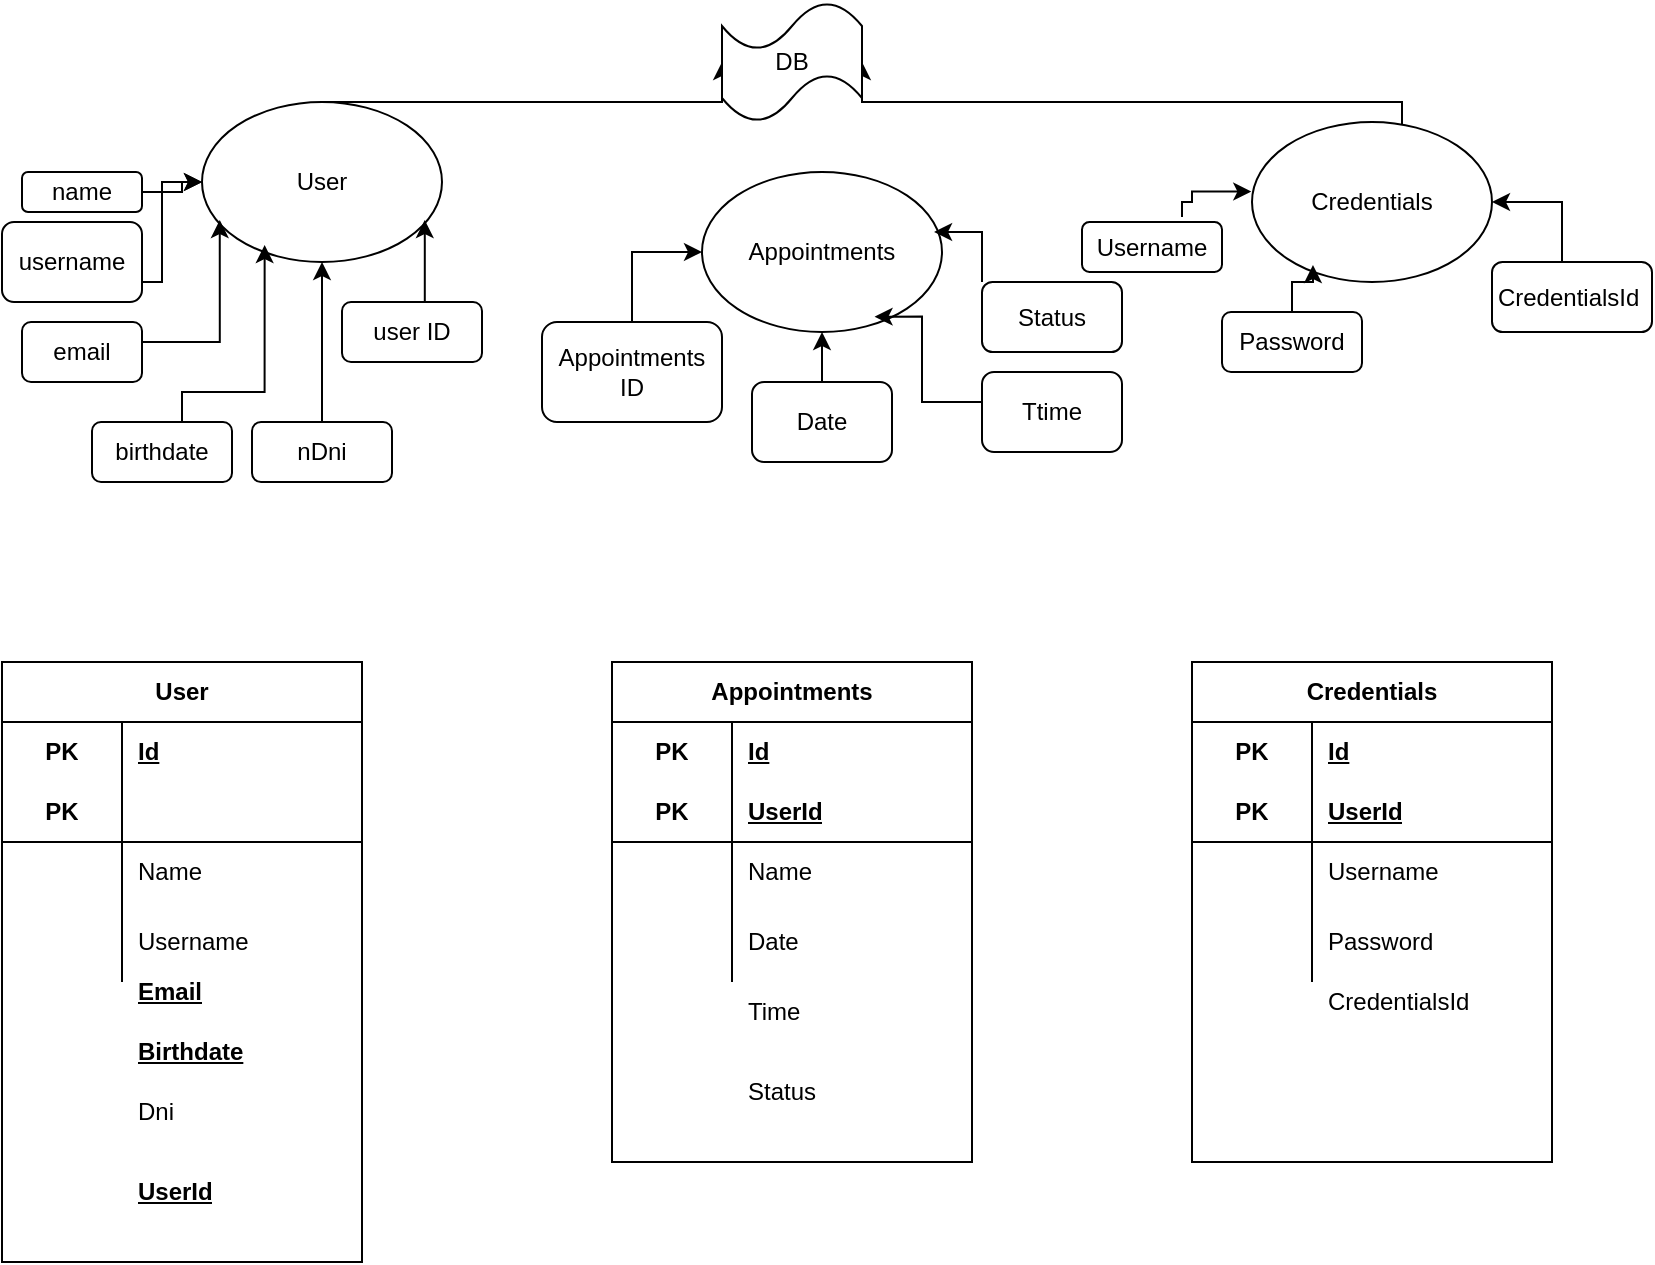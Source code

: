<mxfile version="27.0.6">
  <diagram name="Página-1" id="jzqENAcbfFCvSukeIIhP">
    <mxGraphModel dx="1106" dy="1740" grid="1" gridSize="10" guides="1" tooltips="1" connect="1" arrows="1" fold="1" page="1" pageScale="1" pageWidth="827" pageHeight="1169" math="0" shadow="0">
      <root>
        <mxCell id="0" />
        <mxCell id="1" parent="0" />
        <mxCell id="FDkAijQuY_VO6MR2Fo71-21" style="edgeStyle=orthogonalEdgeStyle;rounded=0;orthogonalLoop=1;jettySize=auto;html=1;entryX=0;entryY=0.5;entryDx=0;entryDy=0;entryPerimeter=0;" parent="1" source="FDkAijQuY_VO6MR2Fo71-1" target="FDkAijQuY_VO6MR2Fo71-8" edge="1">
          <mxGeometry relative="1" as="geometry">
            <Array as="points">
              <mxPoint x="390" y="40" />
            </Array>
          </mxGeometry>
        </mxCell>
        <mxCell id="FDkAijQuY_VO6MR2Fo71-1" value="User" style="ellipse;whiteSpace=wrap;html=1;" parent="1" vertex="1">
          <mxGeometry x="130" y="40" width="120" height="80" as="geometry" />
        </mxCell>
        <mxCell id="FDkAijQuY_VO6MR2Fo71-2" value="Appointments" style="ellipse;whiteSpace=wrap;html=1;" parent="1" vertex="1">
          <mxGeometry x="380" y="75" width="120" height="80" as="geometry" />
        </mxCell>
        <mxCell id="FDkAijQuY_VO6MR2Fo71-23" style="edgeStyle=orthogonalEdgeStyle;rounded=0;orthogonalLoop=1;jettySize=auto;html=1;entryX=1;entryY=0.5;entryDx=0;entryDy=0;entryPerimeter=0;" parent="1" source="FDkAijQuY_VO6MR2Fo71-3" target="FDkAijQuY_VO6MR2Fo71-8" edge="1">
          <mxGeometry relative="1" as="geometry">
            <mxPoint x="470" y="40" as="targetPoint" />
            <Array as="points">
              <mxPoint x="730" y="40" />
            </Array>
          </mxGeometry>
        </mxCell>
        <mxCell id="FDkAijQuY_VO6MR2Fo71-3" value="Credentials" style="ellipse;whiteSpace=wrap;html=1;" parent="1" vertex="1">
          <mxGeometry x="655" y="50" width="120" height="80" as="geometry" />
        </mxCell>
        <mxCell id="6e9fYXVMOHvoG_jyDZVk-56" style="edgeStyle=orthogonalEdgeStyle;rounded=0;orthogonalLoop=1;jettySize=auto;html=1;exitX=0.5;exitY=0;exitDx=0;exitDy=0;" parent="1" source="FDkAijQuY_VO6MR2Fo71-4" edge="1">
          <mxGeometry relative="1" as="geometry">
            <mxPoint x="60" y="90" as="targetPoint" />
          </mxGeometry>
        </mxCell>
        <mxCell id="6e9fYXVMOHvoG_jyDZVk-57" value="" style="edgeStyle=orthogonalEdgeStyle;rounded=0;orthogonalLoop=1;jettySize=auto;html=1;" parent="1" source="FDkAijQuY_VO6MR2Fo71-4" target="FDkAijQuY_VO6MR2Fo71-1" edge="1">
          <mxGeometry relative="1" as="geometry" />
        </mxCell>
        <mxCell id="FDkAijQuY_VO6MR2Fo71-4" value="name" style="rounded=1;whiteSpace=wrap;html=1;" parent="1" vertex="1">
          <mxGeometry x="40" y="75" width="60" height="20" as="geometry" />
        </mxCell>
        <mxCell id="FDkAijQuY_VO6MR2Fo71-5" value="&lt;div&gt;email&lt;/div&gt;" style="rounded=1;whiteSpace=wrap;html=1;arcSize=15;" parent="1" vertex="1">
          <mxGeometry x="40" y="150" width="60" height="30" as="geometry" />
        </mxCell>
        <mxCell id="FDkAijQuY_VO6MR2Fo71-7" value="birthdate" style="rounded=1;whiteSpace=wrap;html=1;" parent="1" vertex="1">
          <mxGeometry x="75" y="200" width="70" height="30" as="geometry" />
        </mxCell>
        <mxCell id="FDkAijQuY_VO6MR2Fo71-8" value="DB" style="shape=tape;whiteSpace=wrap;html=1;" parent="1" vertex="1">
          <mxGeometry x="390" y="-10" width="70" height="60" as="geometry" />
        </mxCell>
        <mxCell id="FDkAijQuY_VO6MR2Fo71-40" style="edgeStyle=orthogonalEdgeStyle;rounded=0;orthogonalLoop=1;jettySize=auto;html=1;entryX=1;entryY=0.5;entryDx=0;entryDy=0;" parent="1" target="FDkAijQuY_VO6MR2Fo71-3" edge="1">
          <mxGeometry relative="1" as="geometry">
            <mxPoint x="785.0" y="90" as="targetPoint" />
            <mxPoint x="810.0" y="120" as="sourcePoint" />
            <Array as="points">
              <mxPoint x="810" y="90" />
            </Array>
          </mxGeometry>
        </mxCell>
        <mxCell id="FDkAijQuY_VO6MR2Fo71-9" value="CredentialsId&amp;nbsp;" style="rounded=1;whiteSpace=wrap;html=1;" parent="1" vertex="1">
          <mxGeometry x="775" y="120" width="80" height="35" as="geometry" />
        </mxCell>
        <mxCell id="FDkAijQuY_VO6MR2Fo71-44" value="" style="edgeStyle=orthogonalEdgeStyle;rounded=0;orthogonalLoop=1;jettySize=auto;html=1;" parent="1" source="FDkAijQuY_VO6MR2Fo71-10" target="FDkAijQuY_VO6MR2Fo71-1" edge="1">
          <mxGeometry relative="1" as="geometry">
            <Array as="points">
              <mxPoint x="110" y="130" />
              <mxPoint x="110" y="80" />
            </Array>
          </mxGeometry>
        </mxCell>
        <mxCell id="FDkAijQuY_VO6MR2Fo71-10" value="username" style="rounded=1;whiteSpace=wrap;html=1;" parent="1" vertex="1">
          <mxGeometry x="30" y="100" width="70" height="40" as="geometry" />
        </mxCell>
        <mxCell id="FDkAijQuY_VO6MR2Fo71-13" value="" style="edgeStyle=orthogonalEdgeStyle;rounded=0;orthogonalLoop=1;jettySize=auto;html=1;" parent="1" source="FDkAijQuY_VO6MR2Fo71-11" target="FDkAijQuY_VO6MR2Fo71-1" edge="1">
          <mxGeometry relative="1" as="geometry" />
        </mxCell>
        <mxCell id="FDkAijQuY_VO6MR2Fo71-11" value="nDni" style="rounded=1;whiteSpace=wrap;html=1;" parent="1" vertex="1">
          <mxGeometry x="155" y="200" width="70" height="30" as="geometry" />
        </mxCell>
        <mxCell id="FDkAijQuY_VO6MR2Fo71-16" style="edgeStyle=orthogonalEdgeStyle;rounded=0;orthogonalLoop=1;jettySize=auto;html=1;entryX=0.261;entryY=0.894;entryDx=0;entryDy=0;entryPerimeter=0;" parent="1" source="FDkAijQuY_VO6MR2Fo71-7" target="FDkAijQuY_VO6MR2Fo71-1" edge="1">
          <mxGeometry relative="1" as="geometry">
            <Array as="points">
              <mxPoint x="120" y="185" />
              <mxPoint x="161" y="185" />
            </Array>
          </mxGeometry>
        </mxCell>
        <mxCell id="FDkAijQuY_VO6MR2Fo71-17" style="edgeStyle=orthogonalEdgeStyle;rounded=0;orthogonalLoop=1;jettySize=auto;html=1;entryX=0.074;entryY=0.738;entryDx=0;entryDy=0;entryPerimeter=0;" parent="1" source="FDkAijQuY_VO6MR2Fo71-5" target="FDkAijQuY_VO6MR2Fo71-1" edge="1">
          <mxGeometry relative="1" as="geometry">
            <Array as="points">
              <mxPoint x="90" y="160" />
              <mxPoint x="139" y="160" />
            </Array>
          </mxGeometry>
        </mxCell>
        <mxCell id="FDkAijQuY_VO6MR2Fo71-25" value="&lt;div&gt;user ID&lt;/div&gt;" style="rounded=1;whiteSpace=wrap;html=1;" parent="1" vertex="1">
          <mxGeometry x="200" y="140" width="70" height="30" as="geometry" />
        </mxCell>
        <mxCell id="FDkAijQuY_VO6MR2Fo71-26" style="edgeStyle=orthogonalEdgeStyle;rounded=0;orthogonalLoop=1;jettySize=auto;html=1;entryX=0.928;entryY=0.738;entryDx=0;entryDy=0;entryPerimeter=0;" parent="1" source="FDkAijQuY_VO6MR2Fo71-25" target="FDkAijQuY_VO6MR2Fo71-1" edge="1">
          <mxGeometry relative="1" as="geometry">
            <Array as="points">
              <mxPoint x="241" y="110" />
            </Array>
          </mxGeometry>
        </mxCell>
        <mxCell id="FDkAijQuY_VO6MR2Fo71-48" value="" style="edgeStyle=orthogonalEdgeStyle;rounded=0;orthogonalLoop=1;jettySize=auto;html=1;" parent="1" source="FDkAijQuY_VO6MR2Fo71-28" target="FDkAijQuY_VO6MR2Fo71-2" edge="1">
          <mxGeometry relative="1" as="geometry" />
        </mxCell>
        <mxCell id="FDkAijQuY_VO6MR2Fo71-28" value="Date" style="rounded=1;whiteSpace=wrap;html=1;" parent="1" vertex="1">
          <mxGeometry x="405" y="180" width="70" height="40" as="geometry" />
        </mxCell>
        <mxCell id="FDkAijQuY_VO6MR2Fo71-29" value="Ttime" style="rounded=1;whiteSpace=wrap;html=1;" parent="1" vertex="1">
          <mxGeometry x="520" y="175" width="70" height="40" as="geometry" />
        </mxCell>
        <mxCell id="FDkAijQuY_VO6MR2Fo71-34" value="Status" style="rounded=1;whiteSpace=wrap;html=1;" parent="1" vertex="1">
          <mxGeometry x="520" y="130" width="70" height="35" as="geometry" />
        </mxCell>
        <mxCell id="FDkAijQuY_VO6MR2Fo71-38" style="edgeStyle=orthogonalEdgeStyle;rounded=0;orthogonalLoop=1;jettySize=auto;html=1;entryX=0.254;entryY=0.894;entryDx=0;entryDy=0;entryPerimeter=0;" parent="1" source="FDkAijQuY_VO6MR2Fo71-36" target="FDkAijQuY_VO6MR2Fo71-3" edge="1">
          <mxGeometry relative="1" as="geometry">
            <Array as="points">
              <mxPoint x="675" y="130" />
              <mxPoint x="686" y="130" />
            </Array>
          </mxGeometry>
        </mxCell>
        <mxCell id="FDkAijQuY_VO6MR2Fo71-36" value="Password" style="rounded=1;whiteSpace=wrap;html=1;" parent="1" vertex="1">
          <mxGeometry x="640" y="145" width="70" height="30" as="geometry" />
        </mxCell>
        <mxCell id="FDkAijQuY_VO6MR2Fo71-37" value="Username" style="rounded=1;whiteSpace=wrap;html=1;" parent="1" vertex="1">
          <mxGeometry x="570" y="100" width="70" height="25" as="geometry" />
        </mxCell>
        <mxCell id="FDkAijQuY_VO6MR2Fo71-39" style="edgeStyle=orthogonalEdgeStyle;rounded=0;orthogonalLoop=1;jettySize=auto;html=1;entryX=-0.003;entryY=0.435;entryDx=0;entryDy=0;entryPerimeter=0;" parent="1" target="FDkAijQuY_VO6MR2Fo71-3" edge="1">
          <mxGeometry relative="1" as="geometry">
            <mxPoint x="620.0" y="97.5" as="sourcePoint" />
            <Array as="points">
              <mxPoint x="620" y="90" />
              <mxPoint x="625" y="90" />
              <mxPoint x="625" y="85" />
            </Array>
          </mxGeometry>
        </mxCell>
        <mxCell id="6e9fYXVMOHvoG_jyDZVk-42" style="edgeStyle=orthogonalEdgeStyle;rounded=0;orthogonalLoop=1;jettySize=auto;html=1;entryX=0;entryY=0.5;entryDx=0;entryDy=0;" parent="1" source="FDkAijQuY_VO6MR2Fo71-42" target="FDkAijQuY_VO6MR2Fo71-2" edge="1">
          <mxGeometry relative="1" as="geometry" />
        </mxCell>
        <mxCell id="FDkAijQuY_VO6MR2Fo71-42" value="Appointments ID" style="rounded=1;whiteSpace=wrap;html=1;" parent="1" vertex="1">
          <mxGeometry x="300" y="150" width="90" height="50" as="geometry" />
        </mxCell>
        <mxCell id="FDkAijQuY_VO6MR2Fo71-46" style="edgeStyle=orthogonalEdgeStyle;rounded=0;orthogonalLoop=1;jettySize=auto;html=1;exitX=0.5;exitY=1;exitDx=0;exitDy=0;" parent="1" source="FDkAijQuY_VO6MR2Fo71-36" target="FDkAijQuY_VO6MR2Fo71-36" edge="1">
          <mxGeometry relative="1" as="geometry" />
        </mxCell>
        <mxCell id="FDkAijQuY_VO6MR2Fo71-50" style="edgeStyle=orthogonalEdgeStyle;rounded=0;orthogonalLoop=1;jettySize=auto;html=1;entryX=0.719;entryY=0.904;entryDx=0;entryDy=0;entryPerimeter=0;" parent="1" source="FDkAijQuY_VO6MR2Fo71-29" target="FDkAijQuY_VO6MR2Fo71-2" edge="1">
          <mxGeometry relative="1" as="geometry">
            <Array as="points">
              <mxPoint x="490" y="190" />
              <mxPoint x="490" y="147" />
            </Array>
          </mxGeometry>
        </mxCell>
        <mxCell id="6e9fYXVMOHvoG_jyDZVk-5" value="User" style="shape=table;startSize=30;container=1;collapsible=1;childLayout=tableLayout;fixedRows=1;rowLines=0;fontStyle=1;align=center;resizeLast=1;html=1;whiteSpace=wrap;" parent="1" vertex="1">
          <mxGeometry x="30" y="320" width="180" height="300" as="geometry" />
        </mxCell>
        <mxCell id="6e9fYXVMOHvoG_jyDZVk-6" value="" style="shape=tableRow;horizontal=0;startSize=0;swimlaneHead=0;swimlaneBody=0;fillColor=none;collapsible=0;dropTarget=0;points=[[0,0.5],[1,0.5]];portConstraint=eastwest;top=0;left=0;right=0;bottom=0;html=1;" parent="6e9fYXVMOHvoG_jyDZVk-5" vertex="1">
          <mxGeometry y="30" width="180" height="30" as="geometry" />
        </mxCell>
        <mxCell id="6e9fYXVMOHvoG_jyDZVk-7" value="PK" style="shape=partialRectangle;connectable=0;fillColor=none;top=0;left=0;bottom=0;right=0;fontStyle=1;overflow=hidden;html=1;whiteSpace=wrap;" parent="6e9fYXVMOHvoG_jyDZVk-6" vertex="1">
          <mxGeometry width="60" height="30" as="geometry">
            <mxRectangle width="60" height="30" as="alternateBounds" />
          </mxGeometry>
        </mxCell>
        <mxCell id="6e9fYXVMOHvoG_jyDZVk-8" value="Id" style="shape=partialRectangle;connectable=0;fillColor=none;top=0;left=0;bottom=0;right=0;align=left;spacingLeft=6;fontStyle=5;overflow=hidden;html=1;whiteSpace=wrap;" parent="6e9fYXVMOHvoG_jyDZVk-6" vertex="1">
          <mxGeometry x="60" width="120" height="30" as="geometry">
            <mxRectangle width="120" height="30" as="alternateBounds" />
          </mxGeometry>
        </mxCell>
        <mxCell id="6e9fYXVMOHvoG_jyDZVk-9" value="" style="shape=tableRow;horizontal=0;startSize=0;swimlaneHead=0;swimlaneBody=0;fillColor=none;collapsible=0;dropTarget=0;points=[[0,0.5],[1,0.5]];portConstraint=eastwest;top=0;left=0;right=0;bottom=1;html=1;" parent="6e9fYXVMOHvoG_jyDZVk-5" vertex="1">
          <mxGeometry y="60" width="180" height="30" as="geometry" />
        </mxCell>
        <mxCell id="6e9fYXVMOHvoG_jyDZVk-10" value="PK" style="shape=partialRectangle;connectable=0;fillColor=none;top=0;left=0;bottom=0;right=0;fontStyle=1;overflow=hidden;html=1;whiteSpace=wrap;" parent="6e9fYXVMOHvoG_jyDZVk-9" vertex="1">
          <mxGeometry width="60" height="30" as="geometry">
            <mxRectangle width="60" height="30" as="alternateBounds" />
          </mxGeometry>
        </mxCell>
        <mxCell id="6e9fYXVMOHvoG_jyDZVk-11" value="" style="shape=partialRectangle;connectable=0;fillColor=none;top=0;left=0;bottom=0;right=0;align=left;spacingLeft=6;fontStyle=5;overflow=hidden;html=1;whiteSpace=wrap;" parent="6e9fYXVMOHvoG_jyDZVk-9" vertex="1">
          <mxGeometry x="60" width="120" height="30" as="geometry">
            <mxRectangle width="120" height="30" as="alternateBounds" />
          </mxGeometry>
        </mxCell>
        <mxCell id="6e9fYXVMOHvoG_jyDZVk-12" value="" style="shape=tableRow;horizontal=0;startSize=0;swimlaneHead=0;swimlaneBody=0;fillColor=none;collapsible=0;dropTarget=0;points=[[0,0.5],[1,0.5]];portConstraint=eastwest;top=0;left=0;right=0;bottom=0;html=1;" parent="6e9fYXVMOHvoG_jyDZVk-5" vertex="1">
          <mxGeometry y="90" width="180" height="30" as="geometry" />
        </mxCell>
        <mxCell id="6e9fYXVMOHvoG_jyDZVk-13" value="" style="shape=partialRectangle;connectable=0;fillColor=none;top=0;left=0;bottom=0;right=0;editable=1;overflow=hidden;html=1;whiteSpace=wrap;" parent="6e9fYXVMOHvoG_jyDZVk-12" vertex="1">
          <mxGeometry width="60" height="30" as="geometry">
            <mxRectangle width="60" height="30" as="alternateBounds" />
          </mxGeometry>
        </mxCell>
        <mxCell id="6e9fYXVMOHvoG_jyDZVk-14" value="Name" style="shape=partialRectangle;connectable=0;fillColor=none;top=0;left=0;bottom=0;right=0;align=left;spacingLeft=6;overflow=hidden;html=1;whiteSpace=wrap;" parent="6e9fYXVMOHvoG_jyDZVk-12" vertex="1">
          <mxGeometry x="60" width="120" height="30" as="geometry">
            <mxRectangle width="120" height="30" as="alternateBounds" />
          </mxGeometry>
        </mxCell>
        <mxCell id="6e9fYXVMOHvoG_jyDZVk-15" value="" style="shape=tableRow;horizontal=0;startSize=0;swimlaneHead=0;swimlaneBody=0;fillColor=none;collapsible=0;dropTarget=0;points=[[0,0.5],[1,0.5]];portConstraint=eastwest;top=0;left=0;right=0;bottom=0;html=1;" parent="6e9fYXVMOHvoG_jyDZVk-5" vertex="1">
          <mxGeometry y="120" width="180" height="40" as="geometry" />
        </mxCell>
        <mxCell id="6e9fYXVMOHvoG_jyDZVk-16" value="" style="shape=partialRectangle;connectable=0;fillColor=none;top=0;left=0;bottom=0;right=0;editable=1;overflow=hidden;html=1;whiteSpace=wrap;" parent="6e9fYXVMOHvoG_jyDZVk-15" vertex="1">
          <mxGeometry width="60" height="40" as="geometry">
            <mxRectangle width="60" height="40" as="alternateBounds" />
          </mxGeometry>
        </mxCell>
        <mxCell id="6e9fYXVMOHvoG_jyDZVk-17" value="Username" style="shape=partialRectangle;connectable=0;fillColor=none;top=0;left=0;bottom=0;right=0;align=left;spacingLeft=6;overflow=hidden;html=1;whiteSpace=wrap;" parent="6e9fYXVMOHvoG_jyDZVk-15" vertex="1">
          <mxGeometry x="60" width="120" height="40" as="geometry">
            <mxRectangle width="120" height="40" as="alternateBounds" />
          </mxGeometry>
        </mxCell>
        <mxCell id="6e9fYXVMOHvoG_jyDZVk-20" value="Email" style="shape=partialRectangle;connectable=0;fillColor=none;top=0;left=0;bottom=0;right=0;align=left;spacingLeft=6;fontStyle=5;overflow=hidden;html=1;whiteSpace=wrap;" parent="1" vertex="1">
          <mxGeometry x="90" y="470" width="120" height="30" as="geometry">
            <mxRectangle width="120" height="30" as="alternateBounds" />
          </mxGeometry>
        </mxCell>
        <mxCell id="6e9fYXVMOHvoG_jyDZVk-22" value="Birthdate" style="shape=partialRectangle;connectable=0;fillColor=none;top=0;left=0;bottom=0;right=0;align=left;spacingLeft=6;fontStyle=5;overflow=hidden;html=1;whiteSpace=wrap;" parent="1" vertex="1">
          <mxGeometry x="90" y="500" width="120" height="30" as="geometry">
            <mxRectangle width="120" height="30" as="alternateBounds" />
          </mxGeometry>
        </mxCell>
        <mxCell id="6e9fYXVMOHvoG_jyDZVk-23" value="" style="shape=partialRectangle;connectable=0;fillColor=none;top=0;left=0;bottom=0;right=0;editable=1;overflow=hidden;html=1;whiteSpace=wrap;" parent="1" vertex="1">
          <mxGeometry x="30" y="520" width="60" height="30" as="geometry">
            <mxRectangle width="60" height="30" as="alternateBounds" />
          </mxGeometry>
        </mxCell>
        <mxCell id="6e9fYXVMOHvoG_jyDZVk-24" value="Dni" style="shape=partialRectangle;connectable=0;fillColor=none;top=0;left=0;bottom=0;right=0;align=left;spacingLeft=6;overflow=hidden;html=1;whiteSpace=wrap;" parent="1" vertex="1">
          <mxGeometry x="90" y="530" width="120" height="30" as="geometry">
            <mxRectangle width="120" height="30" as="alternateBounds" />
          </mxGeometry>
        </mxCell>
        <mxCell id="6e9fYXVMOHvoG_jyDZVk-25" value="" style="shape=partialRectangle;connectable=0;fillColor=none;top=0;left=0;bottom=0;right=0;editable=1;overflow=hidden;html=1;whiteSpace=wrap;" parent="1" vertex="1">
          <mxGeometry x="30" y="550" width="60" height="40" as="geometry">
            <mxRectangle width="60" height="40" as="alternateBounds" />
          </mxGeometry>
        </mxCell>
        <mxCell id="6e9fYXVMOHvoG_jyDZVk-27" value="Appointments" style="shape=table;startSize=30;container=1;collapsible=1;childLayout=tableLayout;fixedRows=1;rowLines=0;fontStyle=1;align=center;resizeLast=1;html=1;whiteSpace=wrap;" parent="1" vertex="1">
          <mxGeometry x="335" y="320" width="180" height="250" as="geometry" />
        </mxCell>
        <mxCell id="6e9fYXVMOHvoG_jyDZVk-28" value="" style="shape=tableRow;horizontal=0;startSize=0;swimlaneHead=0;swimlaneBody=0;fillColor=none;collapsible=0;dropTarget=0;points=[[0,0.5],[1,0.5]];portConstraint=eastwest;top=0;left=0;right=0;bottom=0;html=1;" parent="6e9fYXVMOHvoG_jyDZVk-27" vertex="1">
          <mxGeometry y="30" width="180" height="30" as="geometry" />
        </mxCell>
        <mxCell id="6e9fYXVMOHvoG_jyDZVk-29" value="PK" style="shape=partialRectangle;connectable=0;fillColor=none;top=0;left=0;bottom=0;right=0;fontStyle=1;overflow=hidden;html=1;whiteSpace=wrap;" parent="6e9fYXVMOHvoG_jyDZVk-28" vertex="1">
          <mxGeometry width="60" height="30" as="geometry">
            <mxRectangle width="60" height="30" as="alternateBounds" />
          </mxGeometry>
        </mxCell>
        <mxCell id="6e9fYXVMOHvoG_jyDZVk-30" value="Id" style="shape=partialRectangle;connectable=0;fillColor=none;top=0;left=0;bottom=0;right=0;align=left;spacingLeft=6;fontStyle=5;overflow=hidden;html=1;whiteSpace=wrap;" parent="6e9fYXVMOHvoG_jyDZVk-28" vertex="1">
          <mxGeometry x="60" width="120" height="30" as="geometry">
            <mxRectangle width="120" height="30" as="alternateBounds" />
          </mxGeometry>
        </mxCell>
        <mxCell id="6e9fYXVMOHvoG_jyDZVk-31" value="" style="shape=tableRow;horizontal=0;startSize=0;swimlaneHead=0;swimlaneBody=0;fillColor=none;collapsible=0;dropTarget=0;points=[[0,0.5],[1,0.5]];portConstraint=eastwest;top=0;left=0;right=0;bottom=1;html=1;" parent="6e9fYXVMOHvoG_jyDZVk-27" vertex="1">
          <mxGeometry y="60" width="180" height="30" as="geometry" />
        </mxCell>
        <mxCell id="6e9fYXVMOHvoG_jyDZVk-32" value="PK" style="shape=partialRectangle;connectable=0;fillColor=none;top=0;left=0;bottom=0;right=0;fontStyle=1;overflow=hidden;html=1;whiteSpace=wrap;" parent="6e9fYXVMOHvoG_jyDZVk-31" vertex="1">
          <mxGeometry width="60" height="30" as="geometry">
            <mxRectangle width="60" height="30" as="alternateBounds" />
          </mxGeometry>
        </mxCell>
        <mxCell id="6e9fYXVMOHvoG_jyDZVk-33" value="UserId" style="shape=partialRectangle;connectable=0;fillColor=none;top=0;left=0;bottom=0;right=0;align=left;spacingLeft=6;fontStyle=5;overflow=hidden;html=1;whiteSpace=wrap;" parent="6e9fYXVMOHvoG_jyDZVk-31" vertex="1">
          <mxGeometry x="60" width="120" height="30" as="geometry">
            <mxRectangle width="120" height="30" as="alternateBounds" />
          </mxGeometry>
        </mxCell>
        <mxCell id="6e9fYXVMOHvoG_jyDZVk-34" value="" style="shape=tableRow;horizontal=0;startSize=0;swimlaneHead=0;swimlaneBody=0;fillColor=none;collapsible=0;dropTarget=0;points=[[0,0.5],[1,0.5]];portConstraint=eastwest;top=0;left=0;right=0;bottom=0;html=1;" parent="6e9fYXVMOHvoG_jyDZVk-27" vertex="1">
          <mxGeometry y="90" width="180" height="30" as="geometry" />
        </mxCell>
        <mxCell id="6e9fYXVMOHvoG_jyDZVk-35" value="" style="shape=partialRectangle;connectable=0;fillColor=none;top=0;left=0;bottom=0;right=0;editable=1;overflow=hidden;html=1;whiteSpace=wrap;" parent="6e9fYXVMOHvoG_jyDZVk-34" vertex="1">
          <mxGeometry width="60" height="30" as="geometry">
            <mxRectangle width="60" height="30" as="alternateBounds" />
          </mxGeometry>
        </mxCell>
        <mxCell id="6e9fYXVMOHvoG_jyDZVk-36" value="Name" style="shape=partialRectangle;connectable=0;fillColor=none;top=0;left=0;bottom=0;right=0;align=left;spacingLeft=6;overflow=hidden;html=1;whiteSpace=wrap;" parent="6e9fYXVMOHvoG_jyDZVk-34" vertex="1">
          <mxGeometry x="60" width="120" height="30" as="geometry">
            <mxRectangle width="120" height="30" as="alternateBounds" />
          </mxGeometry>
        </mxCell>
        <mxCell id="6e9fYXVMOHvoG_jyDZVk-37" value="" style="shape=tableRow;horizontal=0;startSize=0;swimlaneHead=0;swimlaneBody=0;fillColor=none;collapsible=0;dropTarget=0;points=[[0,0.5],[1,0.5]];portConstraint=eastwest;top=0;left=0;right=0;bottom=0;html=1;" parent="6e9fYXVMOHvoG_jyDZVk-27" vertex="1">
          <mxGeometry y="120" width="180" height="40" as="geometry" />
        </mxCell>
        <mxCell id="6e9fYXVMOHvoG_jyDZVk-38" value="" style="shape=partialRectangle;connectable=0;fillColor=none;top=0;left=0;bottom=0;right=0;editable=1;overflow=hidden;html=1;whiteSpace=wrap;" parent="6e9fYXVMOHvoG_jyDZVk-37" vertex="1">
          <mxGeometry width="60" height="40" as="geometry">
            <mxRectangle width="60" height="40" as="alternateBounds" />
          </mxGeometry>
        </mxCell>
        <mxCell id="6e9fYXVMOHvoG_jyDZVk-39" value="Date" style="shape=partialRectangle;connectable=0;fillColor=none;top=0;left=0;bottom=0;right=0;align=left;spacingLeft=6;overflow=hidden;html=1;whiteSpace=wrap;" parent="6e9fYXVMOHvoG_jyDZVk-37" vertex="1">
          <mxGeometry x="60" width="120" height="40" as="geometry">
            <mxRectangle width="120" height="40" as="alternateBounds" />
          </mxGeometry>
        </mxCell>
        <mxCell id="6e9fYXVMOHvoG_jyDZVk-40" style="edgeStyle=orthogonalEdgeStyle;rounded=0;orthogonalLoop=1;jettySize=auto;html=1;entryX=0.967;entryY=0.375;entryDx=0;entryDy=0;entryPerimeter=0;" parent="1" source="FDkAijQuY_VO6MR2Fo71-34" target="FDkAijQuY_VO6MR2Fo71-2" edge="1">
          <mxGeometry relative="1" as="geometry">
            <Array as="points">
              <mxPoint x="520" y="105" />
            </Array>
          </mxGeometry>
        </mxCell>
        <mxCell id="6e9fYXVMOHvoG_jyDZVk-43" value="Credentials" style="shape=table;startSize=30;container=1;collapsible=1;childLayout=tableLayout;fixedRows=1;rowLines=0;fontStyle=1;align=center;resizeLast=1;html=1;whiteSpace=wrap;" parent="1" vertex="1">
          <mxGeometry x="625" y="320" width="180" height="250" as="geometry" />
        </mxCell>
        <mxCell id="6e9fYXVMOHvoG_jyDZVk-44" value="" style="shape=tableRow;horizontal=0;startSize=0;swimlaneHead=0;swimlaneBody=0;fillColor=none;collapsible=0;dropTarget=0;points=[[0,0.5],[1,0.5]];portConstraint=eastwest;top=0;left=0;right=0;bottom=0;html=1;" parent="6e9fYXVMOHvoG_jyDZVk-43" vertex="1">
          <mxGeometry y="30" width="180" height="30" as="geometry" />
        </mxCell>
        <mxCell id="6e9fYXVMOHvoG_jyDZVk-45" value="PK" style="shape=partialRectangle;connectable=0;fillColor=none;top=0;left=0;bottom=0;right=0;fontStyle=1;overflow=hidden;html=1;whiteSpace=wrap;" parent="6e9fYXVMOHvoG_jyDZVk-44" vertex="1">
          <mxGeometry width="60" height="30" as="geometry">
            <mxRectangle width="60" height="30" as="alternateBounds" />
          </mxGeometry>
        </mxCell>
        <mxCell id="6e9fYXVMOHvoG_jyDZVk-46" value="Id" style="shape=partialRectangle;connectable=0;fillColor=none;top=0;left=0;bottom=0;right=0;align=left;spacingLeft=6;fontStyle=5;overflow=hidden;html=1;whiteSpace=wrap;" parent="6e9fYXVMOHvoG_jyDZVk-44" vertex="1">
          <mxGeometry x="60" width="120" height="30" as="geometry">
            <mxRectangle width="120" height="30" as="alternateBounds" />
          </mxGeometry>
        </mxCell>
        <mxCell id="6e9fYXVMOHvoG_jyDZVk-47" value="" style="shape=tableRow;horizontal=0;startSize=0;swimlaneHead=0;swimlaneBody=0;fillColor=none;collapsible=0;dropTarget=0;points=[[0,0.5],[1,0.5]];portConstraint=eastwest;top=0;left=0;right=0;bottom=1;html=1;" parent="6e9fYXVMOHvoG_jyDZVk-43" vertex="1">
          <mxGeometry y="60" width="180" height="30" as="geometry" />
        </mxCell>
        <mxCell id="6e9fYXVMOHvoG_jyDZVk-48" value="PK" style="shape=partialRectangle;connectable=0;fillColor=none;top=0;left=0;bottom=0;right=0;fontStyle=1;overflow=hidden;html=1;whiteSpace=wrap;" parent="6e9fYXVMOHvoG_jyDZVk-47" vertex="1">
          <mxGeometry width="60" height="30" as="geometry">
            <mxRectangle width="60" height="30" as="alternateBounds" />
          </mxGeometry>
        </mxCell>
        <mxCell id="6e9fYXVMOHvoG_jyDZVk-49" value="UserId" style="shape=partialRectangle;connectable=0;fillColor=none;top=0;left=0;bottom=0;right=0;align=left;spacingLeft=6;fontStyle=5;overflow=hidden;html=1;whiteSpace=wrap;" parent="6e9fYXVMOHvoG_jyDZVk-47" vertex="1">
          <mxGeometry x="60" width="120" height="30" as="geometry">
            <mxRectangle width="120" height="30" as="alternateBounds" />
          </mxGeometry>
        </mxCell>
        <mxCell id="6e9fYXVMOHvoG_jyDZVk-50" value="" style="shape=tableRow;horizontal=0;startSize=0;swimlaneHead=0;swimlaneBody=0;fillColor=none;collapsible=0;dropTarget=0;points=[[0,0.5],[1,0.5]];portConstraint=eastwest;top=0;left=0;right=0;bottom=0;html=1;" parent="6e9fYXVMOHvoG_jyDZVk-43" vertex="1">
          <mxGeometry y="90" width="180" height="30" as="geometry" />
        </mxCell>
        <mxCell id="6e9fYXVMOHvoG_jyDZVk-51" value="" style="shape=partialRectangle;connectable=0;fillColor=none;top=0;left=0;bottom=0;right=0;editable=1;overflow=hidden;html=1;whiteSpace=wrap;" parent="6e9fYXVMOHvoG_jyDZVk-50" vertex="1">
          <mxGeometry width="60" height="30" as="geometry">
            <mxRectangle width="60" height="30" as="alternateBounds" />
          </mxGeometry>
        </mxCell>
        <mxCell id="6e9fYXVMOHvoG_jyDZVk-52" value="Username" style="shape=partialRectangle;connectable=0;fillColor=none;top=0;left=0;bottom=0;right=0;align=left;spacingLeft=6;overflow=hidden;html=1;whiteSpace=wrap;" parent="6e9fYXVMOHvoG_jyDZVk-50" vertex="1">
          <mxGeometry x="60" width="120" height="30" as="geometry">
            <mxRectangle width="120" height="30" as="alternateBounds" />
          </mxGeometry>
        </mxCell>
        <mxCell id="6e9fYXVMOHvoG_jyDZVk-53" value="" style="shape=tableRow;horizontal=0;startSize=0;swimlaneHead=0;swimlaneBody=0;fillColor=none;collapsible=0;dropTarget=0;points=[[0,0.5],[1,0.5]];portConstraint=eastwest;top=0;left=0;right=0;bottom=0;html=1;" parent="6e9fYXVMOHvoG_jyDZVk-43" vertex="1">
          <mxGeometry y="120" width="180" height="40" as="geometry" />
        </mxCell>
        <mxCell id="6e9fYXVMOHvoG_jyDZVk-54" value="" style="shape=partialRectangle;connectable=0;fillColor=none;top=0;left=0;bottom=0;right=0;editable=1;overflow=hidden;html=1;whiteSpace=wrap;" parent="6e9fYXVMOHvoG_jyDZVk-53" vertex="1">
          <mxGeometry width="60" height="40" as="geometry">
            <mxRectangle width="60" height="40" as="alternateBounds" />
          </mxGeometry>
        </mxCell>
        <mxCell id="6e9fYXVMOHvoG_jyDZVk-55" value="Password" style="shape=partialRectangle;connectable=0;fillColor=none;top=0;left=0;bottom=0;right=0;align=left;spacingLeft=6;overflow=hidden;html=1;whiteSpace=wrap;" parent="6e9fYXVMOHvoG_jyDZVk-53" vertex="1">
          <mxGeometry x="60" width="120" height="40" as="geometry">
            <mxRectangle width="120" height="40" as="alternateBounds" />
          </mxGeometry>
        </mxCell>
        <mxCell id="6e9fYXVMOHvoG_jyDZVk-58" value="CredentialsId" style="shape=partialRectangle;connectable=0;fillColor=none;top=0;left=0;bottom=0;right=0;align=left;spacingLeft=6;overflow=hidden;html=1;whiteSpace=wrap;" parent="1" vertex="1">
          <mxGeometry x="685" y="470" width="120" height="40" as="geometry">
            <mxRectangle width="120" height="40" as="alternateBounds" />
          </mxGeometry>
        </mxCell>
        <mxCell id="6e9fYXVMOHvoG_jyDZVk-59" value="Time" style="shape=partialRectangle;connectable=0;fillColor=none;top=0;left=0;bottom=0;right=0;align=left;spacingLeft=6;overflow=hidden;html=1;whiteSpace=wrap;" parent="1" vertex="1">
          <mxGeometry x="395" y="475" width="120" height="40" as="geometry">
            <mxRectangle width="120" height="40" as="alternateBounds" />
          </mxGeometry>
        </mxCell>
        <mxCell id="6e9fYXVMOHvoG_jyDZVk-60" value="Status" style="shape=partialRectangle;connectable=0;fillColor=none;top=0;left=0;bottom=0;right=0;align=left;spacingLeft=6;overflow=hidden;html=1;whiteSpace=wrap;" parent="1" vertex="1">
          <mxGeometry x="395" y="515" width="120" height="40" as="geometry">
            <mxRectangle width="120" height="40" as="alternateBounds" />
          </mxGeometry>
        </mxCell>
        <mxCell id="feIRuSX_UcXsgAUVvWe2-1" value="UserId" style="shape=partialRectangle;connectable=0;fillColor=none;top=0;left=0;bottom=0;right=0;align=left;spacingLeft=6;fontStyle=5;overflow=hidden;html=1;whiteSpace=wrap;" vertex="1" parent="1">
          <mxGeometry x="90" y="570" width="120" height="30" as="geometry">
            <mxRectangle width="120" height="30" as="alternateBounds" />
          </mxGeometry>
        </mxCell>
      </root>
    </mxGraphModel>
  </diagram>
</mxfile>
